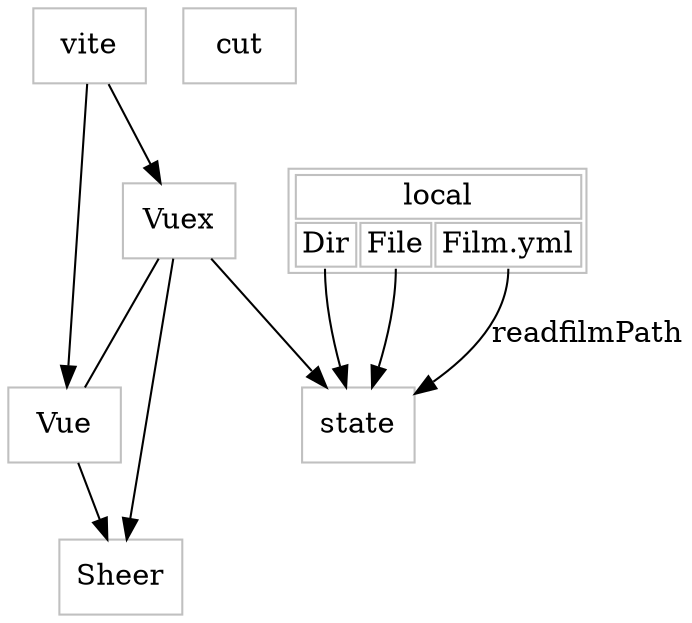 digraph construct {
    node [color=gray,shape=box];

    // dir [label="dir"];
    // file [label="file"];

    subgraph dependencies{
        Vue;
        Vuex;
    }
    Vuex -> Vue[arrowhead=none];
    Vuex -> {Sheer,state};
    Vue -> Sheer ;
    vite -> Vue;
    vite -> Vuex;

    local [
        shape = plaintext
        label =<
        <table border='1' cellborder='1'>
            <tr><td colspan="3">local</td></tr>
             <tr>
             <td port='port_one'>Dir</td>
             <td port='port_two'>File</td>
             <td port='port_three'>Film.yml</td>
            </tr>
        </table>
        >
    ];

    cut

    local:port_one -> state ;
    local:port_two -> state;
    local:port_three -> state[label="readfilmPath"];


}
